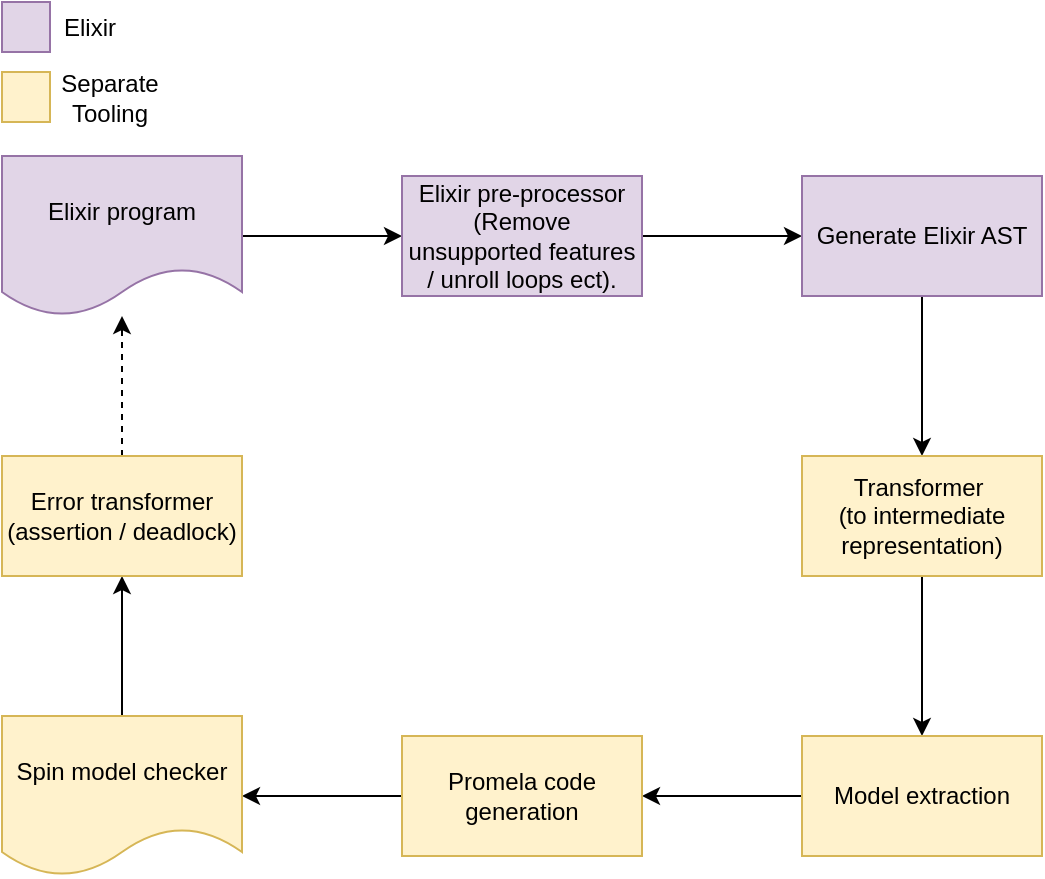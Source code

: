 <mxfile version="22.1.17" type="device">
  <diagram name="Page-1" id="kCYagGU4XM0_uK0bNRkK">
    <mxGraphModel dx="1050" dy="653" grid="0" gridSize="10" guides="1" tooltips="1" connect="1" arrows="1" fold="1" page="1" pageScale="1" pageWidth="827" pageHeight="1169" math="0" shadow="0">
      <root>
        <mxCell id="0" />
        <mxCell id="1" parent="0" />
        <mxCell id="hKJSRgzW-C0Z9rq3iLcQ-6" value="" style="edgeStyle=orthogonalEdgeStyle;rounded=0;orthogonalLoop=1;jettySize=auto;html=1;" parent="1" source="hKJSRgzW-C0Z9rq3iLcQ-3" target="hKJSRgzW-C0Z9rq3iLcQ-5" edge="1">
          <mxGeometry relative="1" as="geometry" />
        </mxCell>
        <mxCell id="hKJSRgzW-C0Z9rq3iLcQ-16" value="" style="edgeStyle=orthogonalEdgeStyle;rounded=0;orthogonalLoop=1;jettySize=auto;html=1;startArrow=classic;startFill=1;endArrow=none;endFill=0;" parent="1" source="hKJSRgzW-C0Z9rq3iLcQ-3" target="hKJSRgzW-C0Z9rq3iLcQ-15" edge="1">
          <mxGeometry relative="1" as="geometry" />
        </mxCell>
        <mxCell id="hKJSRgzW-C0Z9rq3iLcQ-3" value="Elixir pre-processor&lt;br&gt;(Remove unsupported features / unroll loops ect)." style="whiteSpace=wrap;html=1;fillColor=#e1d5e7;strokeColor=#9673a6;" parent="1" vertex="1">
          <mxGeometry x="232" y="106" width="120" height="60" as="geometry" />
        </mxCell>
        <mxCell id="hKJSRgzW-C0Z9rq3iLcQ-8" value="" style="edgeStyle=orthogonalEdgeStyle;rounded=0;orthogonalLoop=1;jettySize=auto;html=1;" parent="1" source="hKJSRgzW-C0Z9rq3iLcQ-5" target="hKJSRgzW-C0Z9rq3iLcQ-7" edge="1">
          <mxGeometry relative="1" as="geometry" />
        </mxCell>
        <mxCell id="hKJSRgzW-C0Z9rq3iLcQ-5" value="Generate Elixir AST" style="whiteSpace=wrap;html=1;fillColor=#e1d5e7;strokeColor=#9673a6;" parent="1" vertex="1">
          <mxGeometry x="432" y="106" width="120" height="60" as="geometry" />
        </mxCell>
        <mxCell id="hKJSRgzW-C0Z9rq3iLcQ-10" value="" style="edgeStyle=orthogonalEdgeStyle;rounded=0;orthogonalLoop=1;jettySize=auto;html=1;" parent="1" source="hKJSRgzW-C0Z9rq3iLcQ-7" target="hKJSRgzW-C0Z9rq3iLcQ-9" edge="1">
          <mxGeometry relative="1" as="geometry" />
        </mxCell>
        <mxCell id="hKJSRgzW-C0Z9rq3iLcQ-7" value="Transformer&amp;nbsp;&lt;br&gt;(to intermediate representation)" style="whiteSpace=wrap;html=1;fillColor=#fff2cc;strokeColor=#d6b656;" parent="1" vertex="1">
          <mxGeometry x="432" y="246" width="120" height="60" as="geometry" />
        </mxCell>
        <mxCell id="hKJSRgzW-C0Z9rq3iLcQ-12" value="" style="edgeStyle=orthogonalEdgeStyle;rounded=0;orthogonalLoop=1;jettySize=auto;html=1;" parent="1" source="hKJSRgzW-C0Z9rq3iLcQ-9" target="hKJSRgzW-C0Z9rq3iLcQ-11" edge="1">
          <mxGeometry relative="1" as="geometry" />
        </mxCell>
        <mxCell id="hKJSRgzW-C0Z9rq3iLcQ-9" value="Model extraction" style="whiteSpace=wrap;html=1;fillColor=#fff2cc;strokeColor=#d6b656;" parent="1" vertex="1">
          <mxGeometry x="432" y="386" width="120" height="60" as="geometry" />
        </mxCell>
        <mxCell id="hKJSRgzW-C0Z9rq3iLcQ-14" value="" style="edgeStyle=orthogonalEdgeStyle;rounded=0;orthogonalLoop=1;jettySize=auto;html=1;" parent="1" source="hKJSRgzW-C0Z9rq3iLcQ-11" target="hKJSRgzW-C0Z9rq3iLcQ-13" edge="1">
          <mxGeometry relative="1" as="geometry" />
        </mxCell>
        <mxCell id="hKJSRgzW-C0Z9rq3iLcQ-11" value="Promela code&lt;br&gt;generation" style="whiteSpace=wrap;html=1;fillColor=#fff2cc;strokeColor=#d6b656;" parent="1" vertex="1">
          <mxGeometry x="232" y="386" width="120" height="60" as="geometry" />
        </mxCell>
        <mxCell id="hKJSRgzW-C0Z9rq3iLcQ-18" value="" style="edgeStyle=orthogonalEdgeStyle;rounded=0;orthogonalLoop=1;jettySize=auto;html=1;" parent="1" source="hKJSRgzW-C0Z9rq3iLcQ-13" target="hKJSRgzW-C0Z9rq3iLcQ-17" edge="1">
          <mxGeometry relative="1" as="geometry" />
        </mxCell>
        <mxCell id="hKJSRgzW-C0Z9rq3iLcQ-13" value="Spin model checker" style="shape=document;whiteSpace=wrap;html=1;boundedLbl=1;fillColor=#fff2cc;strokeColor=#d6b656;" parent="1" vertex="1">
          <mxGeometry x="32" y="376" width="120" height="80" as="geometry" />
        </mxCell>
        <mxCell id="hKJSRgzW-C0Z9rq3iLcQ-15" value="Elixir program" style="shape=document;whiteSpace=wrap;html=1;boundedLbl=1;fillColor=#e1d5e7;strokeColor=#9673a6;" parent="1" vertex="1">
          <mxGeometry x="32" y="96" width="120" height="80" as="geometry" />
        </mxCell>
        <mxCell id="hKJSRgzW-C0Z9rq3iLcQ-19" style="edgeStyle=orthogonalEdgeStyle;rounded=0;orthogonalLoop=1;jettySize=auto;html=1;dashed=1;" parent="1" source="hKJSRgzW-C0Z9rq3iLcQ-17" target="hKJSRgzW-C0Z9rq3iLcQ-15" edge="1">
          <mxGeometry relative="1" as="geometry" />
        </mxCell>
        <mxCell id="hKJSRgzW-C0Z9rq3iLcQ-17" value="Error transformer&lt;br&gt;(assertion / deadlock)" style="whiteSpace=wrap;html=1;fillColor=#fff2cc;strokeColor=#d6b656;" parent="1" vertex="1">
          <mxGeometry x="32" y="246" width="120" height="60" as="geometry" />
        </mxCell>
        <mxCell id="31-kHDQGYBDvh2JM3HCL-2" value="" style="whiteSpace=wrap;html=1;fillColor=#e1d5e7;strokeColor=#9673a6;" vertex="1" parent="1">
          <mxGeometry x="32" y="19" width="24" height="25" as="geometry" />
        </mxCell>
        <mxCell id="31-kHDQGYBDvh2JM3HCL-3" value="" style="whiteSpace=wrap;html=1;fillColor=#fff2cc;strokeColor=#d6b656;" vertex="1" parent="1">
          <mxGeometry x="32" y="54" width="24" height="25" as="geometry" />
        </mxCell>
        <mxCell id="31-kHDQGYBDvh2JM3HCL-4" value="Elixir" style="text;html=1;strokeColor=none;fillColor=none;align=center;verticalAlign=middle;whiteSpace=wrap;rounded=0;" vertex="1" parent="1">
          <mxGeometry x="46" y="19" width="60" height="25" as="geometry" />
        </mxCell>
        <mxCell id="31-kHDQGYBDvh2JM3HCL-5" value="Separate&lt;br&gt;Tooling" style="text;html=1;strokeColor=none;fillColor=none;align=center;verticalAlign=middle;whiteSpace=wrap;rounded=0;" vertex="1" parent="1">
          <mxGeometry x="56" y="54" width="60" height="25" as="geometry" />
        </mxCell>
      </root>
    </mxGraphModel>
  </diagram>
</mxfile>
